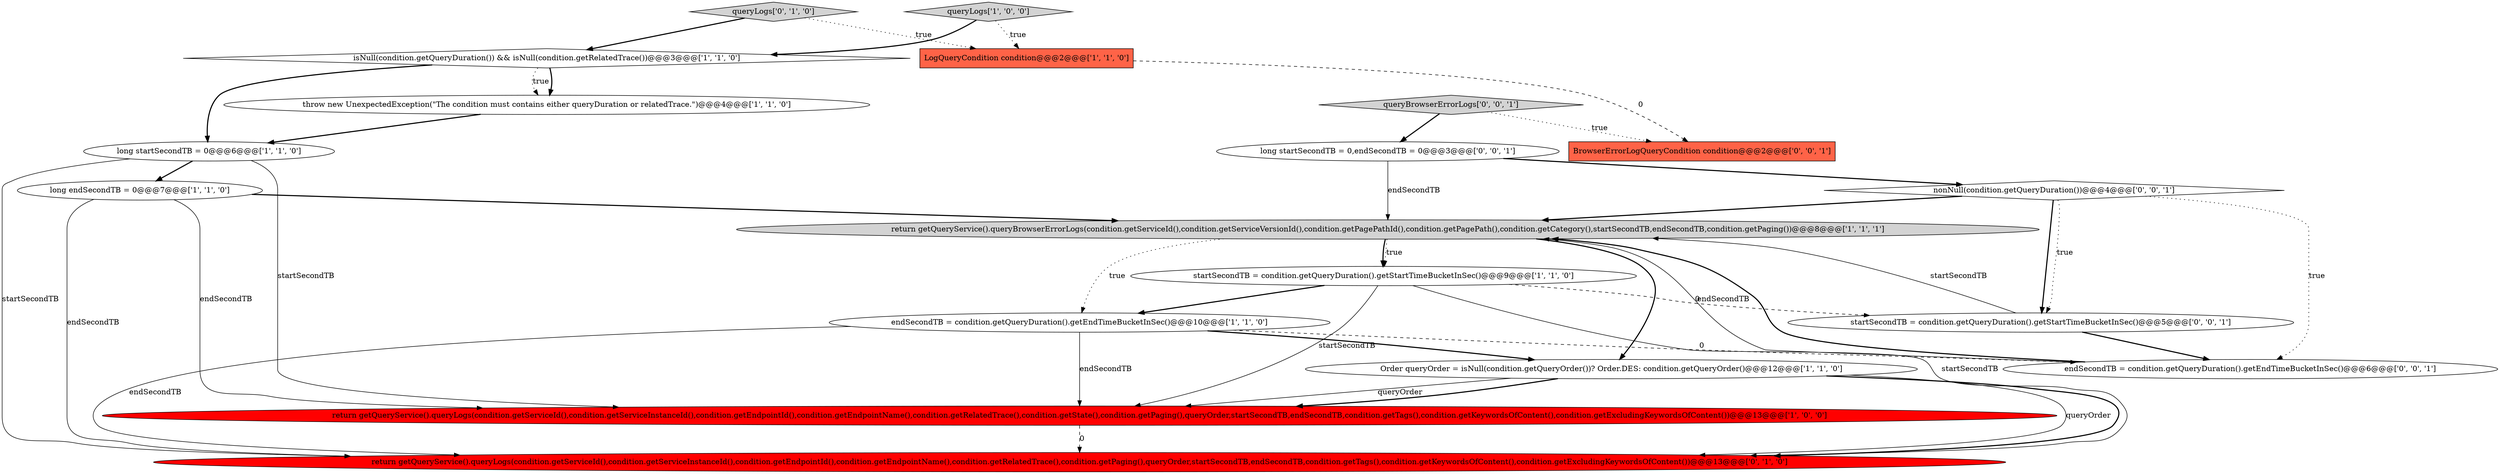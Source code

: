 digraph {
0 [style = filled, label = "return getQueryService().queryBrowserErrorLogs(condition.getServiceId(),condition.getServiceVersionId(),condition.getPagePathId(),condition.getPagePath(),condition.getCategory(),startSecondTB,endSecondTB,condition.getPaging())@@@8@@@['1', '1', '1']", fillcolor = lightgray, shape = ellipse image = "AAA0AAABBB1BBB"];
6 [style = filled, label = "throw new UnexpectedException(\"The condition must contains either queryDuration or relatedTrace.\")@@@4@@@['1', '1', '0']", fillcolor = white, shape = ellipse image = "AAA0AAABBB1BBB"];
4 [style = filled, label = "LogQueryCondition condition@@@2@@@['1', '1', '0']", fillcolor = tomato, shape = box image = "AAA0AAABBB1BBB"];
1 [style = filled, label = "long startSecondTB = 0@@@6@@@['1', '1', '0']", fillcolor = white, shape = ellipse image = "AAA0AAABBB1BBB"];
8 [style = filled, label = "isNull(condition.getQueryDuration()) && isNull(condition.getRelatedTrace())@@@3@@@['1', '1', '0']", fillcolor = white, shape = diamond image = "AAA0AAABBB1BBB"];
5 [style = filled, label = "startSecondTB = condition.getQueryDuration().getStartTimeBucketInSec()@@@9@@@['1', '1', '0']", fillcolor = white, shape = ellipse image = "AAA0AAABBB1BBB"];
12 [style = filled, label = "queryLogs['0', '1', '0']", fillcolor = lightgray, shape = diamond image = "AAA0AAABBB2BBB"];
13 [style = filled, label = "BrowserErrorLogQueryCondition condition@@@2@@@['0', '0', '1']", fillcolor = tomato, shape = box image = "AAA0AAABBB3BBB"];
10 [style = filled, label = "queryLogs['1', '0', '0']", fillcolor = lightgray, shape = diamond image = "AAA0AAABBB1BBB"];
11 [style = filled, label = "return getQueryService().queryLogs(condition.getServiceId(),condition.getServiceInstanceId(),condition.getEndpointId(),condition.getEndpointName(),condition.getRelatedTrace(),condition.getPaging(),queryOrder,startSecondTB,endSecondTB,condition.getTags(),condition.getKeywordsOfContent(),condition.getExcludingKeywordsOfContent())@@@13@@@['0', '1', '0']", fillcolor = red, shape = ellipse image = "AAA1AAABBB2BBB"];
7 [style = filled, label = "long endSecondTB = 0@@@7@@@['1', '1', '0']", fillcolor = white, shape = ellipse image = "AAA0AAABBB1BBB"];
16 [style = filled, label = "startSecondTB = condition.getQueryDuration().getStartTimeBucketInSec()@@@5@@@['0', '0', '1']", fillcolor = white, shape = ellipse image = "AAA0AAABBB3BBB"];
18 [style = filled, label = "endSecondTB = condition.getQueryDuration().getEndTimeBucketInSec()@@@6@@@['0', '0', '1']", fillcolor = white, shape = ellipse image = "AAA0AAABBB3BBB"];
14 [style = filled, label = "nonNull(condition.getQueryDuration())@@@4@@@['0', '0', '1']", fillcolor = white, shape = diamond image = "AAA0AAABBB3BBB"];
15 [style = filled, label = "long startSecondTB = 0,endSecondTB = 0@@@3@@@['0', '0', '1']", fillcolor = white, shape = ellipse image = "AAA0AAABBB3BBB"];
2 [style = filled, label = "Order queryOrder = isNull(condition.getQueryOrder())? Order.DES: condition.getQueryOrder()@@@12@@@['1', '1', '0']", fillcolor = white, shape = ellipse image = "AAA0AAABBB1BBB"];
9 [style = filled, label = "return getQueryService().queryLogs(condition.getServiceId(),condition.getServiceInstanceId(),condition.getEndpointId(),condition.getEndpointName(),condition.getRelatedTrace(),condition.getState(),condition.getPaging(),queryOrder,startSecondTB,endSecondTB,condition.getTags(),condition.getKeywordsOfContent(),condition.getExcludingKeywordsOfContent())@@@13@@@['1', '0', '0']", fillcolor = red, shape = ellipse image = "AAA1AAABBB1BBB"];
3 [style = filled, label = "endSecondTB = condition.getQueryDuration().getEndTimeBucketInSec()@@@10@@@['1', '1', '0']", fillcolor = white, shape = ellipse image = "AAA0AAABBB1BBB"];
17 [style = filled, label = "queryBrowserErrorLogs['0', '0', '1']", fillcolor = lightgray, shape = diamond image = "AAA0AAABBB3BBB"];
5->3 [style = bold, label=""];
14->16 [style = bold, label=""];
2->9 [style = solid, label="queryOrder"];
16->18 [style = bold, label=""];
0->5 [style = dotted, label="true"];
2->11 [style = solid, label="queryOrder"];
15->14 [style = bold, label=""];
3->18 [style = dashed, label="0"];
0->2 [style = bold, label=""];
8->6 [style = bold, label=""];
7->0 [style = bold, label=""];
7->11 [style = solid, label="endSecondTB"];
2->9 [style = bold, label=""];
1->9 [style = solid, label="startSecondTB"];
1->7 [style = bold, label=""];
3->11 [style = solid, label="endSecondTB"];
3->9 [style = solid, label="endSecondTB"];
1->11 [style = solid, label="startSecondTB"];
5->11 [style = solid, label="startSecondTB"];
14->16 [style = dotted, label="true"];
8->1 [style = bold, label=""];
6->1 [style = bold, label=""];
5->16 [style = dashed, label="0"];
5->9 [style = solid, label="startSecondTB"];
8->6 [style = dotted, label="true"];
15->0 [style = solid, label="endSecondTB"];
3->2 [style = bold, label=""];
10->8 [style = bold, label=""];
14->0 [style = bold, label=""];
12->8 [style = bold, label=""];
17->15 [style = bold, label=""];
18->0 [style = solid, label="endSecondTB"];
9->11 [style = dashed, label="0"];
12->4 [style = dotted, label="true"];
0->3 [style = dotted, label="true"];
10->4 [style = dotted, label="true"];
7->9 [style = solid, label="endSecondTB"];
4->13 [style = dashed, label="0"];
17->13 [style = dotted, label="true"];
16->0 [style = solid, label="startSecondTB"];
14->18 [style = dotted, label="true"];
2->11 [style = bold, label=""];
18->0 [style = bold, label=""];
0->5 [style = bold, label=""];
}
